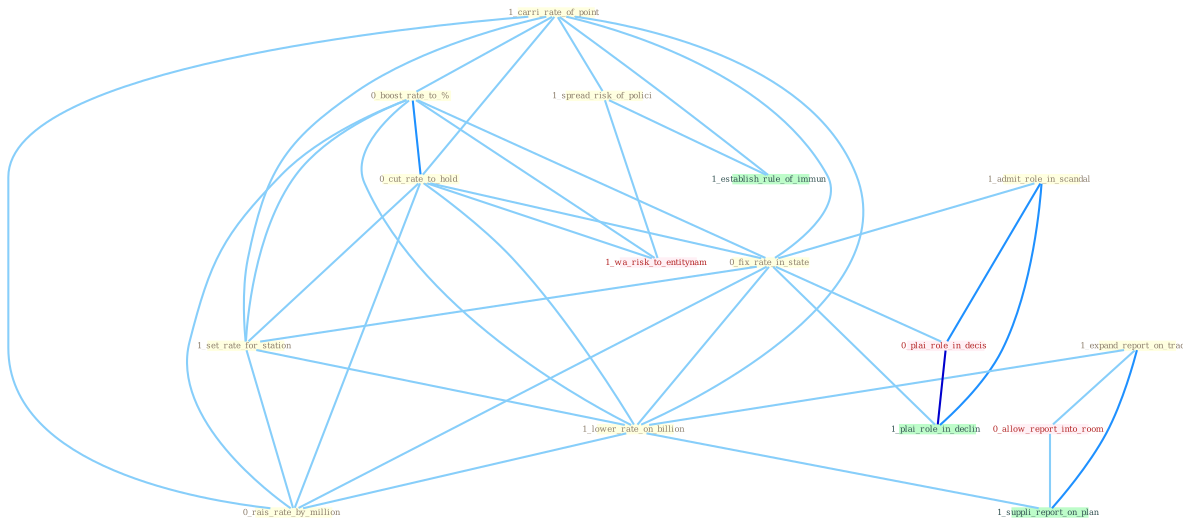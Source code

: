 Graph G{ 
    node
    [shape=polygon,style=filled,width=.5,height=.06,color="#BDFCC9",fixedsize=true,fontsize=4,
    fontcolor="#2f4f4f"];
    {node
    [color="#ffffe0", fontcolor="#8b7d6b"] "1_carri_rate_of_point " "1_admit_role_in_scandal " "0_boost_rate_to_% " "1_expand_report_on_trade " "0_cut_rate_to_hold " "0_fix_rate_in_state " "1_set_rate_for_station " "1_lower_rate_on_billion " "0_rais_rate_by_million " "1_spread_risk_of_polici "}
{node [color="#fff0f5", fontcolor="#b22222"] "1_wa_risk_to_entitynam " "0_plai_role_in_decis " "0_allow_report_into_room "}
edge [color="#B0E2FF"];

	"1_carri_rate_of_point " -- "0_boost_rate_to_% " [w="1", color="#87cefa" ];
	"1_carri_rate_of_point " -- "0_cut_rate_to_hold " [w="1", color="#87cefa" ];
	"1_carri_rate_of_point " -- "0_fix_rate_in_state " [w="1", color="#87cefa" ];
	"1_carri_rate_of_point " -- "1_set_rate_for_station " [w="1", color="#87cefa" ];
	"1_carri_rate_of_point " -- "1_lower_rate_on_billion " [w="1", color="#87cefa" ];
	"1_carri_rate_of_point " -- "0_rais_rate_by_million " [w="1", color="#87cefa" ];
	"1_carri_rate_of_point " -- "1_spread_risk_of_polici " [w="1", color="#87cefa" ];
	"1_carri_rate_of_point " -- "1_establish_rule_of_immun " [w="1", color="#87cefa" ];
	"1_admit_role_in_scandal " -- "0_fix_rate_in_state " [w="1", color="#87cefa" ];
	"1_admit_role_in_scandal " -- "0_plai_role_in_decis " [w="2", color="#1e90ff" , len=0.8];
	"1_admit_role_in_scandal " -- "1_plai_role_in_declin " [w="2", color="#1e90ff" , len=0.8];
	"0_boost_rate_to_% " -- "0_cut_rate_to_hold " [w="2", color="#1e90ff" , len=0.8];
	"0_boost_rate_to_% " -- "0_fix_rate_in_state " [w="1", color="#87cefa" ];
	"0_boost_rate_to_% " -- "1_set_rate_for_station " [w="1", color="#87cefa" ];
	"0_boost_rate_to_% " -- "1_lower_rate_on_billion " [w="1", color="#87cefa" ];
	"0_boost_rate_to_% " -- "0_rais_rate_by_million " [w="1", color="#87cefa" ];
	"0_boost_rate_to_% " -- "1_wa_risk_to_entitynam " [w="1", color="#87cefa" ];
	"1_expand_report_on_trade " -- "1_lower_rate_on_billion " [w="1", color="#87cefa" ];
	"1_expand_report_on_trade " -- "0_allow_report_into_room " [w="1", color="#87cefa" ];
	"1_expand_report_on_trade " -- "1_suppli_report_on_plan " [w="2", color="#1e90ff" , len=0.8];
	"0_cut_rate_to_hold " -- "0_fix_rate_in_state " [w="1", color="#87cefa" ];
	"0_cut_rate_to_hold " -- "1_set_rate_for_station " [w="1", color="#87cefa" ];
	"0_cut_rate_to_hold " -- "1_lower_rate_on_billion " [w="1", color="#87cefa" ];
	"0_cut_rate_to_hold " -- "0_rais_rate_by_million " [w="1", color="#87cefa" ];
	"0_cut_rate_to_hold " -- "1_wa_risk_to_entitynam " [w="1", color="#87cefa" ];
	"0_fix_rate_in_state " -- "1_set_rate_for_station " [w="1", color="#87cefa" ];
	"0_fix_rate_in_state " -- "1_lower_rate_on_billion " [w="1", color="#87cefa" ];
	"0_fix_rate_in_state " -- "0_rais_rate_by_million " [w="1", color="#87cefa" ];
	"0_fix_rate_in_state " -- "0_plai_role_in_decis " [w="1", color="#87cefa" ];
	"0_fix_rate_in_state " -- "1_plai_role_in_declin " [w="1", color="#87cefa" ];
	"1_set_rate_for_station " -- "1_lower_rate_on_billion " [w="1", color="#87cefa" ];
	"1_set_rate_for_station " -- "0_rais_rate_by_million " [w="1", color="#87cefa" ];
	"1_lower_rate_on_billion " -- "0_rais_rate_by_million " [w="1", color="#87cefa" ];
	"1_lower_rate_on_billion " -- "1_suppli_report_on_plan " [w="1", color="#87cefa" ];
	"1_spread_risk_of_polici " -- "1_wa_risk_to_entitynam " [w="1", color="#87cefa" ];
	"1_spread_risk_of_polici " -- "1_establish_rule_of_immun " [w="1", color="#87cefa" ];
	"0_plai_role_in_decis " -- "1_plai_role_in_declin " [w="3", color="#0000cd" , len=0.6];
	"0_allow_report_into_room " -- "1_suppli_report_on_plan " [w="1", color="#87cefa" ];
}